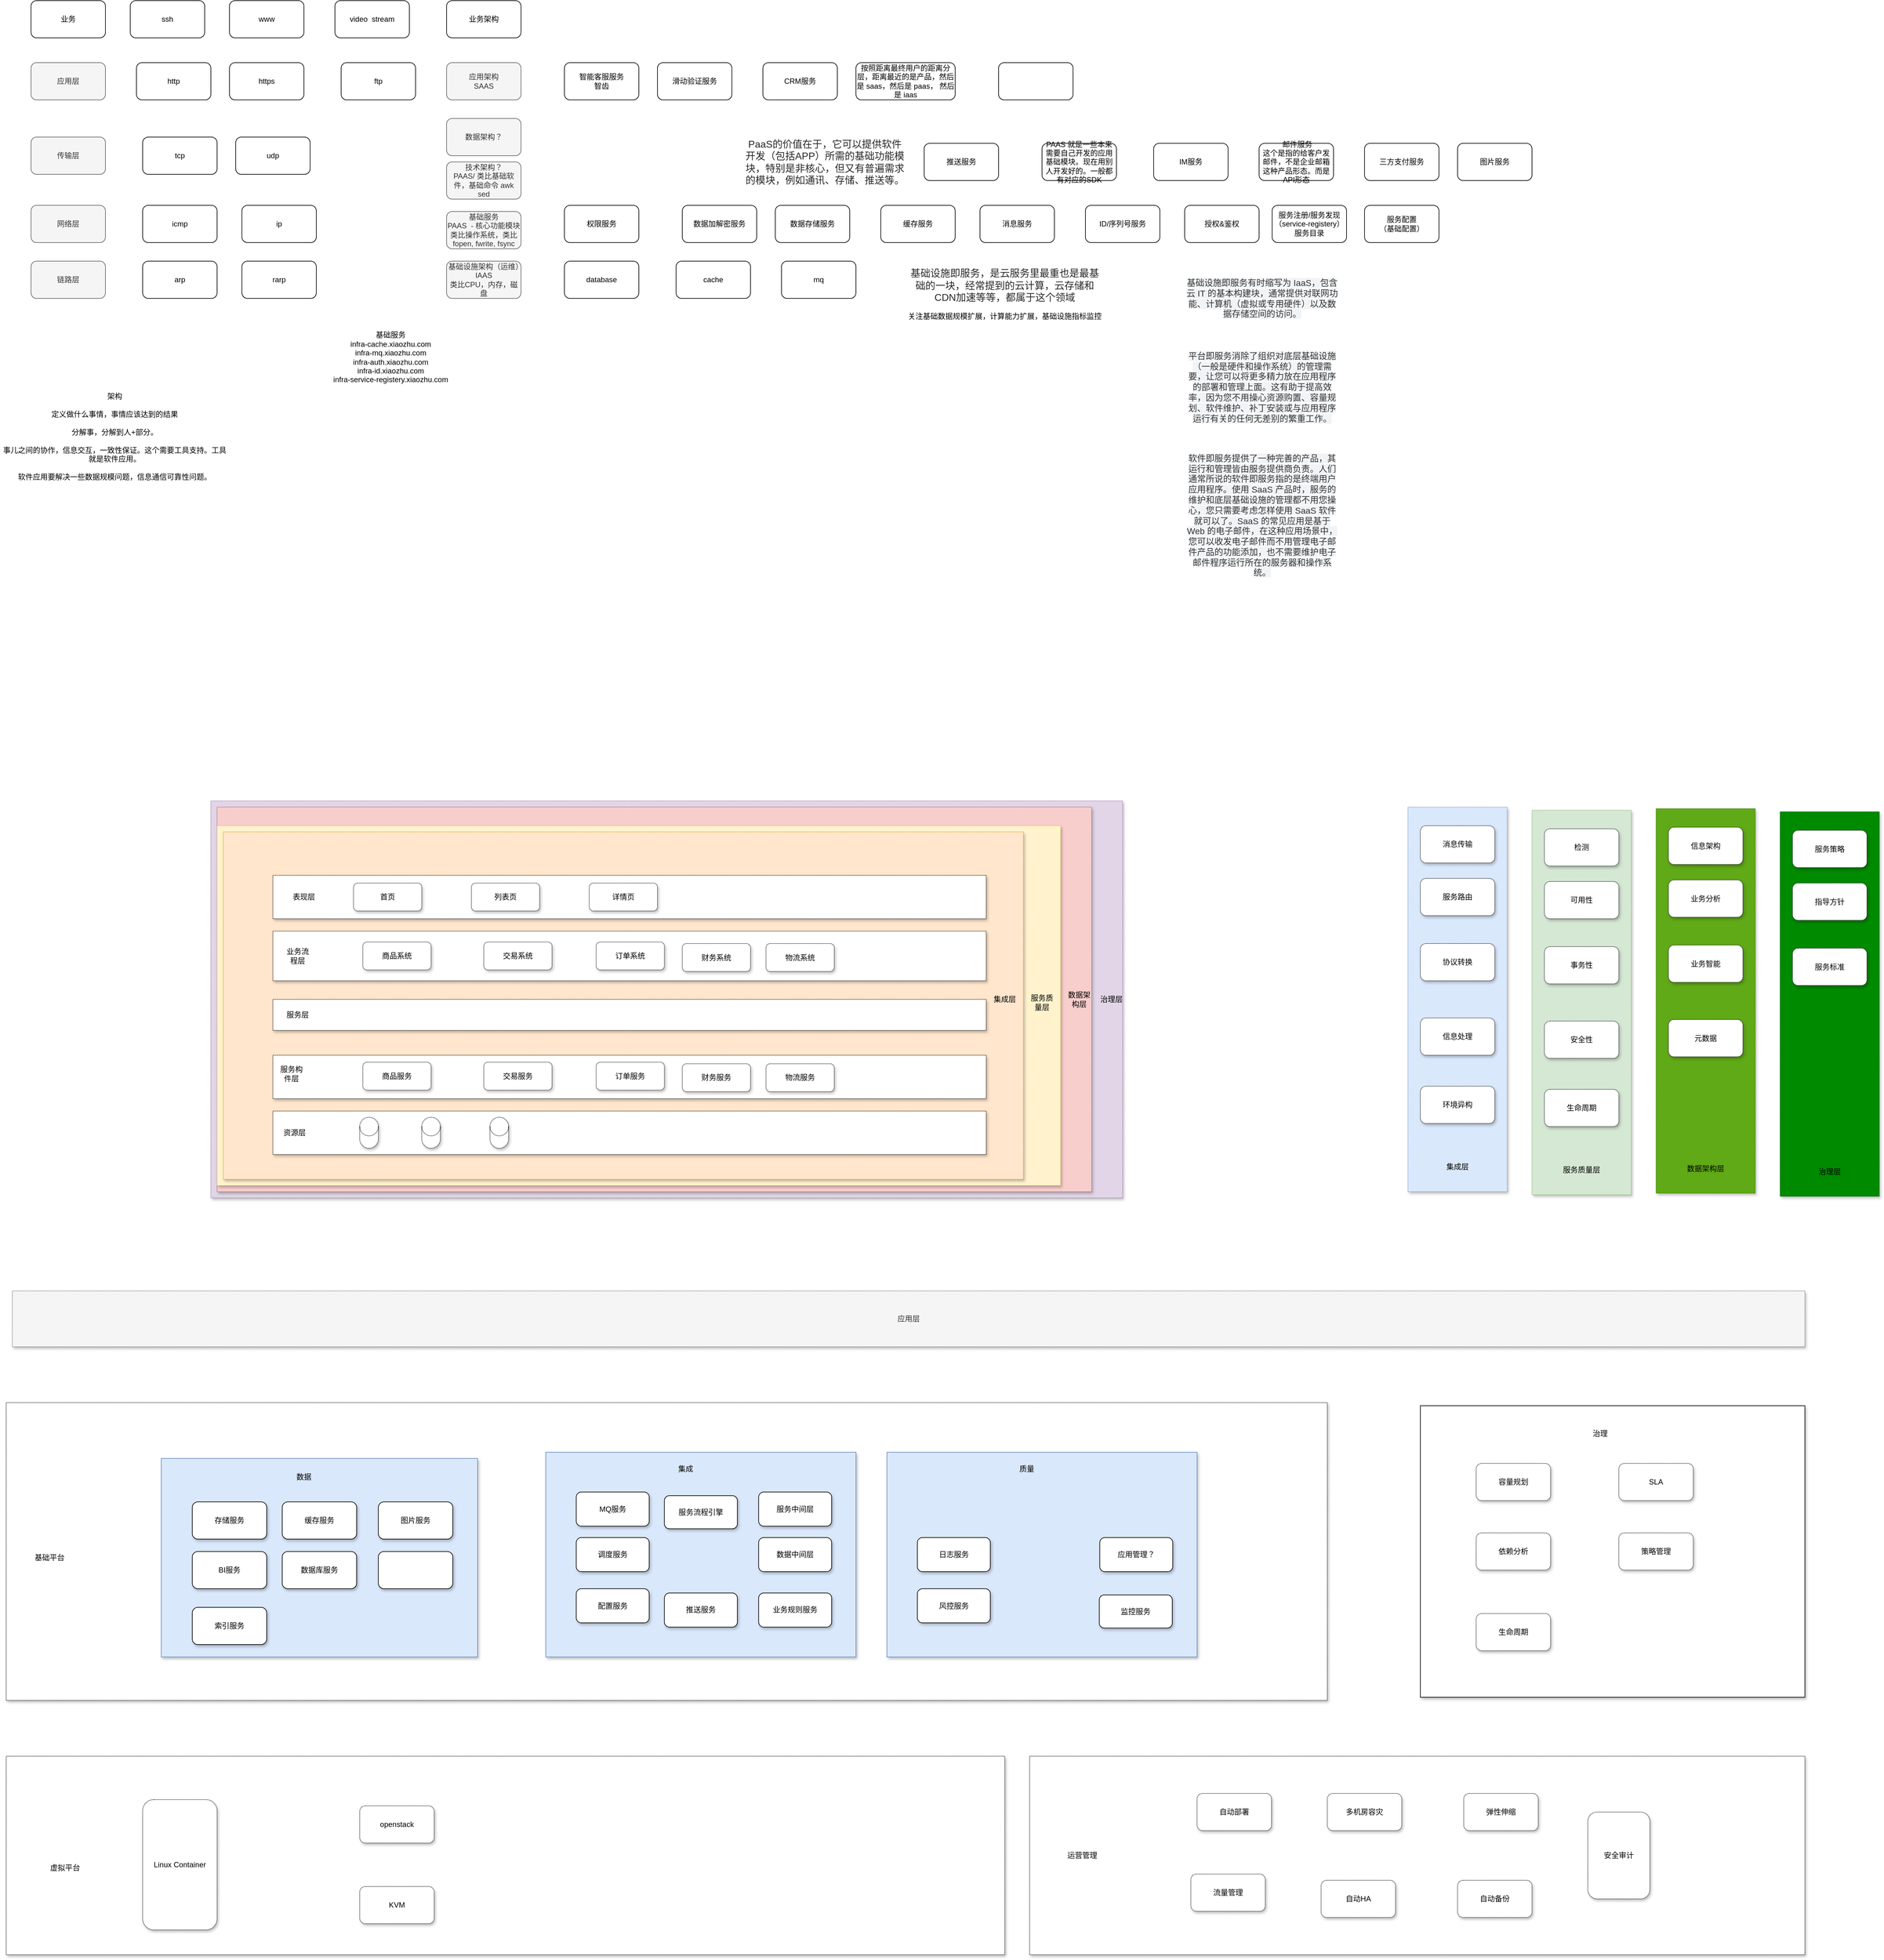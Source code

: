 <mxfile version="14.2.9" type="github">
  <diagram id="CqDLDWrJa-jndo9C78Bm" name="Page-1">
    <mxGraphModel dx="3784" dy="2364" grid="1" gridSize="10" guides="1" tooltips="1" connect="1" arrows="1" fold="1" page="1" pageScale="1" pageWidth="4681" pageHeight="3300" math="0" shadow="0">
      <root>
        <mxCell id="0" />
        <mxCell id="1" parent="0" />
        <mxCell id="Pd78XcrjypwUH82rMYjO-18" value="" style="rounded=0;whiteSpace=wrap;html=1;shadow=1;dashed=1;dashPattern=1 1;fillColor=#e1d5e7;strokeColor=#9673a6;" vertex="1" parent="1">
          <mxGeometry x="510" y="1360" width="1470" height="640" as="geometry" />
        </mxCell>
        <mxCell id="Pd78XcrjypwUH82rMYjO-16" value="" style="rounded=0;whiteSpace=wrap;html=1;shadow=1;dashed=1;dashPattern=1 1;fillColor=#f8cecc;strokeColor=#b85450;" vertex="1" parent="1">
          <mxGeometry x="520" y="1370" width="1410" height="620" as="geometry" />
        </mxCell>
        <mxCell id="Pd78XcrjypwUH82rMYjO-14" value="" style="rounded=0;whiteSpace=wrap;html=1;shadow=1;dashed=1;dashPattern=1 1;fillColor=#fff2cc;strokeColor=#d6b656;" vertex="1" parent="1">
          <mxGeometry x="520" y="1400" width="1360" height="580" as="geometry" />
        </mxCell>
        <mxCell id="Pd78XcrjypwUH82rMYjO-12" value="" style="rounded=0;whiteSpace=wrap;html=1;shadow=1;dashed=1;dashPattern=1 1;fillColor=#ffe6cc;strokeColor=#d79b00;" vertex="1" parent="1">
          <mxGeometry x="530" y="1410" width="1290" height="560" as="geometry" />
        </mxCell>
        <mxCell id="YhDQfuXq99wy4Zmek8_1-92" value="" style="rounded=0;whiteSpace=wrap;html=1;shadow=1;dashed=1;dashPattern=1 1;" parent="1" vertex="1">
          <mxGeometry x="180" y="2330" width="2130" height="480" as="geometry" />
        </mxCell>
        <mxCell id="YhDQfuXq99wy4Zmek8_1-1" value="业务" style="rounded=1;whiteSpace=wrap;html=1;" parent="1" vertex="1">
          <mxGeometry x="220" y="70" width="120" height="60" as="geometry" />
        </mxCell>
        <mxCell id="YhDQfuXq99wy4Zmek8_1-2" value="应用层" style="rounded=1;whiteSpace=wrap;html=1;fillColor=#f5f5f5;strokeColor=#666666;fontColor=#333333;" parent="1" vertex="1">
          <mxGeometry x="220" y="170" width="120" height="60" as="geometry" />
        </mxCell>
        <mxCell id="YhDQfuXq99wy4Zmek8_1-3" value="传输层" style="rounded=1;whiteSpace=wrap;html=1;fillColor=#f5f5f5;strokeColor=#666666;fontColor=#333333;" parent="1" vertex="1">
          <mxGeometry x="220" y="290" width="120" height="60" as="geometry" />
        </mxCell>
        <mxCell id="YhDQfuXq99wy4Zmek8_1-4" value="网络层" style="rounded=1;whiteSpace=wrap;html=1;fillColor=#f5f5f5;strokeColor=#666666;fontColor=#333333;" parent="1" vertex="1">
          <mxGeometry x="220" y="400" width="120" height="60" as="geometry" />
        </mxCell>
        <mxCell id="YhDQfuXq99wy4Zmek8_1-5" value="链路层" style="rounded=1;whiteSpace=wrap;html=1;fillColor=#f5f5f5;strokeColor=#666666;fontColor=#333333;" parent="1" vertex="1">
          <mxGeometry x="220" y="490" width="120" height="60" as="geometry" />
        </mxCell>
        <mxCell id="YhDQfuXq99wy4Zmek8_1-7" value="ssh" style="rounded=1;whiteSpace=wrap;html=1;" parent="1" vertex="1">
          <mxGeometry x="380" y="70" width="120" height="60" as="geometry" />
        </mxCell>
        <mxCell id="YhDQfuXq99wy4Zmek8_1-8" value="http" style="rounded=1;whiteSpace=wrap;html=1;" parent="1" vertex="1">
          <mxGeometry x="390" y="170" width="120" height="60" as="geometry" />
        </mxCell>
        <mxCell id="YhDQfuXq99wy4Zmek8_1-9" value="https" style="rounded=1;whiteSpace=wrap;html=1;" parent="1" vertex="1">
          <mxGeometry x="540" y="170" width="120" height="60" as="geometry" />
        </mxCell>
        <mxCell id="YhDQfuXq99wy4Zmek8_1-10" value="www" style="rounded=1;whiteSpace=wrap;html=1;" parent="1" vertex="1">
          <mxGeometry x="540" y="70" width="120" height="60" as="geometry" />
        </mxCell>
        <mxCell id="YhDQfuXq99wy4Zmek8_1-11" value="video&amp;nbsp; stream" style="rounded=1;whiteSpace=wrap;html=1;" parent="1" vertex="1">
          <mxGeometry x="710" y="70" width="120" height="60" as="geometry" />
        </mxCell>
        <mxCell id="YhDQfuXq99wy4Zmek8_1-12" value="tcp" style="rounded=1;whiteSpace=wrap;html=1;" parent="1" vertex="1">
          <mxGeometry x="400" y="290" width="120" height="60" as="geometry" />
        </mxCell>
        <mxCell id="YhDQfuXq99wy4Zmek8_1-13" value="udp" style="rounded=1;whiteSpace=wrap;html=1;" parent="1" vertex="1">
          <mxGeometry x="550" y="290" width="120" height="60" as="geometry" />
        </mxCell>
        <mxCell id="YhDQfuXq99wy4Zmek8_1-14" value="ftp" style="rounded=1;whiteSpace=wrap;html=1;" parent="1" vertex="1">
          <mxGeometry x="720" y="170" width="120" height="60" as="geometry" />
        </mxCell>
        <mxCell id="YhDQfuXq99wy4Zmek8_1-15" value="icmp" style="rounded=1;whiteSpace=wrap;html=1;" parent="1" vertex="1">
          <mxGeometry x="400" y="400" width="120" height="60" as="geometry" />
        </mxCell>
        <mxCell id="YhDQfuXq99wy4Zmek8_1-16" value="ip" style="rounded=1;whiteSpace=wrap;html=1;" parent="1" vertex="1">
          <mxGeometry x="560" y="400" width="120" height="60" as="geometry" />
        </mxCell>
        <mxCell id="YhDQfuXq99wy4Zmek8_1-17" value="arp" style="rounded=1;whiteSpace=wrap;html=1;" parent="1" vertex="1">
          <mxGeometry x="400" y="490" width="120" height="60" as="geometry" />
        </mxCell>
        <mxCell id="YhDQfuXq99wy4Zmek8_1-18" value="rarp" style="rounded=1;whiteSpace=wrap;html=1;" parent="1" vertex="1">
          <mxGeometry x="560" y="490" width="120" height="60" as="geometry" />
        </mxCell>
        <mxCell id="YhDQfuXq99wy4Zmek8_1-19" value="业务架构" style="rounded=1;whiteSpace=wrap;html=1;" parent="1" vertex="1">
          <mxGeometry x="890" y="70" width="120" height="60" as="geometry" />
        </mxCell>
        <mxCell id="YhDQfuXq99wy4Zmek8_1-20" value="应用架构&lt;br&gt;SAAS" style="rounded=1;whiteSpace=wrap;html=1;fillColor=#f5f5f5;strokeColor=#666666;fontColor=#333333;" parent="1" vertex="1">
          <mxGeometry x="890" y="170" width="120" height="60" as="geometry" />
        </mxCell>
        <mxCell id="YhDQfuXq99wy4Zmek8_1-21" value="数据架构？" style="rounded=1;whiteSpace=wrap;html=1;fillColor=#f5f5f5;strokeColor=#666666;fontColor=#333333;" parent="1" vertex="1">
          <mxGeometry x="890" y="260" width="120" height="60" as="geometry" />
        </mxCell>
        <mxCell id="YhDQfuXq99wy4Zmek8_1-22" value="技术架构？&lt;br&gt;PAAS/ 类比基础软件，基础命令 awk sed" style="rounded=1;whiteSpace=wrap;html=1;fillColor=#f5f5f5;strokeColor=#666666;fontColor=#333333;" parent="1" vertex="1">
          <mxGeometry x="890" y="330" width="120" height="60" as="geometry" />
        </mxCell>
        <mxCell id="YhDQfuXq99wy4Zmek8_1-23" value="基础设施架构（运维）IAAS&lt;br&gt;类比CPU，内存，磁盘" style="rounded=1;whiteSpace=wrap;html=1;fillColor=#f5f5f5;strokeColor=#666666;fontColor=#333333;" parent="1" vertex="1">
          <mxGeometry x="890" y="490" width="120" height="60" as="geometry" />
        </mxCell>
        <mxCell id="YhDQfuXq99wy4Zmek8_1-24" value="database" style="rounded=1;whiteSpace=wrap;html=1;" parent="1" vertex="1">
          <mxGeometry x="1080" y="490" width="120" height="60" as="geometry" />
        </mxCell>
        <mxCell id="YhDQfuXq99wy4Zmek8_1-25" value="mq" style="rounded=1;whiteSpace=wrap;html=1;" parent="1" vertex="1">
          <mxGeometry x="1430" y="490" width="120" height="60" as="geometry" />
        </mxCell>
        <mxCell id="YhDQfuXq99wy4Zmek8_1-26" value="cache" style="rounded=1;whiteSpace=wrap;html=1;" parent="1" vertex="1">
          <mxGeometry x="1260" y="490" width="120" height="60" as="geometry" />
        </mxCell>
        <mxCell id="YhDQfuXq99wy4Zmek8_1-27" value="权限服务" style="rounded=1;whiteSpace=wrap;html=1;" parent="1" vertex="1">
          <mxGeometry x="1080" y="400" width="120" height="60" as="geometry" />
        </mxCell>
        <mxCell id="YhDQfuXq99wy4Zmek8_1-28" value="&lt;div&gt;架构&lt;/div&gt;&lt;div&gt;&lt;br&gt;&lt;/div&gt;&lt;div&gt;定义做什么事情，事情应该达到的结果&lt;/div&gt;&lt;div&gt;&lt;br&gt;&lt;/div&gt;&lt;div&gt;分解事，分解到人+部分。&lt;/div&gt;&lt;div&gt;&lt;br&gt;&lt;/div&gt;&lt;div&gt;事儿之间的协作，信息交互，一致性保证。这个需要工具支持。工具就是软件应用。&lt;/div&gt;&lt;div&gt;&lt;br&gt;&lt;/div&gt;&lt;div&gt;软件应用要解决一些数据规模问题，信息通信可靠性问题。&lt;/div&gt;&lt;div&gt;&lt;br&gt;&lt;/div&gt;" style="text;html=1;strokeColor=none;fillColor=none;align=center;verticalAlign=middle;whiteSpace=wrap;rounded=0;" parent="1" vertex="1">
          <mxGeometry x="170" y="680" width="370" height="200" as="geometry" />
        </mxCell>
        <mxCell id="YhDQfuXq99wy4Zmek8_1-29" value="数据加解密服务" style="rounded=1;whiteSpace=wrap;html=1;" parent="1" vertex="1">
          <mxGeometry x="1270" y="400" width="120" height="60" as="geometry" />
        </mxCell>
        <mxCell id="YhDQfuXq99wy4Zmek8_1-30" value="缓存服务" style="rounded=1;whiteSpace=wrap;html=1;" parent="1" vertex="1">
          <mxGeometry x="1590" y="400" width="120" height="60" as="geometry" />
        </mxCell>
        <mxCell id="YhDQfuXq99wy4Zmek8_1-31" value="数据存储服务" style="rounded=1;whiteSpace=wrap;html=1;" parent="1" vertex="1">
          <mxGeometry x="1420" y="400" width="120" height="60" as="geometry" />
        </mxCell>
        <mxCell id="YhDQfuXq99wy4Zmek8_1-32" value="消息服务" style="rounded=1;whiteSpace=wrap;html=1;" parent="1" vertex="1">
          <mxGeometry x="1750" y="400" width="120" height="60" as="geometry" />
        </mxCell>
        <mxCell id="YhDQfuXq99wy4Zmek8_1-33" value="ID/序列号服务" style="rounded=1;whiteSpace=wrap;html=1;" parent="1" vertex="1">
          <mxGeometry x="1920" y="400" width="120" height="60" as="geometry" />
        </mxCell>
        <mxCell id="YhDQfuXq99wy4Zmek8_1-34" value="授权&amp;amp;鉴权" style="rounded=1;whiteSpace=wrap;html=1;" parent="1" vertex="1">
          <mxGeometry x="2080" y="400" width="120" height="60" as="geometry" />
        </mxCell>
        <mxCell id="YhDQfuXq99wy4Zmek8_1-35" value="服务注册/服务发现（service-registery）&lt;br&gt;服务目录" style="rounded=1;whiteSpace=wrap;html=1;" parent="1" vertex="1">
          <mxGeometry x="2221" y="400" width="120" height="60" as="geometry" />
        </mxCell>
        <mxCell id="YhDQfuXq99wy4Zmek8_1-36" value="服务配置&lt;br&gt;（基础配置）" style="rounded=1;whiteSpace=wrap;html=1;" parent="1" vertex="1">
          <mxGeometry x="2370" y="400" width="120" height="60" as="geometry" />
        </mxCell>
        <mxCell id="YhDQfuXq99wy4Zmek8_1-37" value="&lt;div&gt;基础服务&lt;/div&gt;&lt;div&gt;infra-cache.xiaozhu.com&lt;/div&gt;&lt;div&gt;infra-mq.xiaozhu.com&lt;/div&gt;&lt;div&gt;infra-auth.xiaozhu.com&lt;/div&gt;&lt;div&gt;infra-id.xiaozhu.com&lt;/div&gt;&lt;div&gt;infra-service-registery.xiaozhu.com&lt;/div&gt;" style="text;html=1;strokeColor=none;fillColor=none;align=center;verticalAlign=middle;whiteSpace=wrap;rounded=0;" parent="1" vertex="1">
          <mxGeometry x="660" y="570" width="280" height="150" as="geometry" />
        </mxCell>
        <mxCell id="YhDQfuXq99wy4Zmek8_1-38" value="基础服务&lt;br&gt;PAAS&amp;nbsp; - 核心功能模块 类比操作系统，类比 fopen, fwrite, fsync" style="rounded=1;whiteSpace=wrap;html=1;fillColor=#f5f5f5;strokeColor=#666666;fontColor=#333333;" parent="1" vertex="1">
          <mxGeometry x="890" y="410" width="120" height="60" as="geometry" />
        </mxCell>
        <mxCell id="YhDQfuXq99wy4Zmek8_1-39" value="&lt;span style=&quot;color: rgba(0 , 0 , 0 , 0.84) ; font-family: &amp;#34;pingfang sc&amp;#34; , &amp;#34;hiragino sans gb&amp;#34; , &amp;#34;microsoft yahei&amp;#34; , &amp;#34;stheiti&amp;#34; , &amp;#34;wenquanyi micro hei&amp;#34; , &amp;#34;helvetica&amp;#34; , &amp;#34;arial&amp;#34; , sans-serif ; font-size: medium ; background-color: rgb(255 , 255 , 255)&quot;&gt;基础设施即服务，是云服务里最重也是最基础的一块，经常提到的云计算，云存储和CDN加速等等，都属于这个领域&lt;br&gt;&lt;/span&gt;&lt;br&gt;关注基础数据规模扩展，计算能力扩展，基础设施指标监控" style="text;html=1;strokeColor=none;fillColor=none;align=center;verticalAlign=middle;whiteSpace=wrap;rounded=0;" parent="1" vertex="1">
          <mxGeometry x="1630" y="490" width="320" height="105" as="geometry" />
        </mxCell>
        <mxCell id="YhDQfuXq99wy4Zmek8_1-41" value="三方支付服务" style="rounded=1;whiteSpace=wrap;html=1;" parent="1" vertex="1">
          <mxGeometry x="2370" y="300" width="120" height="60" as="geometry" />
        </mxCell>
        <mxCell id="YhDQfuXq99wy4Zmek8_1-42" value="智能客服服务&lt;br&gt;智齿" style="rounded=1;whiteSpace=wrap;html=1;" parent="1" vertex="1">
          <mxGeometry x="1080" y="170" width="120" height="60" as="geometry" />
        </mxCell>
        <mxCell id="YhDQfuXq99wy4Zmek8_1-43" value="滑动验证服务" style="rounded=1;whiteSpace=wrap;html=1;" parent="1" vertex="1">
          <mxGeometry x="1230" y="170" width="120" height="60" as="geometry" />
        </mxCell>
        <mxCell id="YhDQfuXq99wy4Zmek8_1-44" value="&amp;nbsp;邮件服务&lt;br&gt;这个是指的给客户发邮件，不是企业邮箱这种产品形态。而是API形态&lt;br&gt;" style="rounded=1;whiteSpace=wrap;html=1;" parent="1" vertex="1">
          <mxGeometry x="2200" y="300" width="120" height="60" as="geometry" />
        </mxCell>
        <mxCell id="YhDQfuXq99wy4Zmek8_1-45" value="IM服务" style="rounded=1;whiteSpace=wrap;html=1;" parent="1" vertex="1">
          <mxGeometry x="2030" y="300" width="120" height="60" as="geometry" />
        </mxCell>
        <mxCell id="YhDQfuXq99wy4Zmek8_1-46" value="PAAS 就是一些本来需要自己开发的应用基础模块。现在用别人开发好的。一般都有对应的SDK&lt;br&gt;" style="rounded=1;whiteSpace=wrap;html=1;" parent="1" vertex="1">
          <mxGeometry x="1850" y="300" width="120" height="60" as="geometry" />
        </mxCell>
        <mxCell id="YhDQfuXq99wy4Zmek8_1-47" value="推送服务" style="rounded=1;whiteSpace=wrap;html=1;" parent="1" vertex="1">
          <mxGeometry x="1660" y="300" width="120" height="60" as="geometry" />
        </mxCell>
        <mxCell id="YhDQfuXq99wy4Zmek8_1-48" value="CRM服务" style="rounded=1;whiteSpace=wrap;html=1;" parent="1" vertex="1">
          <mxGeometry x="1400" y="170" width="120" height="60" as="geometry" />
        </mxCell>
        <mxCell id="YhDQfuXq99wy4Zmek8_1-49" value="按照距离最终用户的距离分层，距离最近的是产品，然后是 saas，然后是 paas， 然后是 iaas&lt;br&gt;" style="rounded=1;whiteSpace=wrap;html=1;" parent="1" vertex="1">
          <mxGeometry x="1550" y="170" width="160" height="60" as="geometry" />
        </mxCell>
        <mxCell id="YhDQfuXq99wy4Zmek8_1-50" value="&lt;span style=&quot;color: rgba(0 , 0 , 0 , 0.84) ; font-family: &amp;#34;pingfang sc&amp;#34; , &amp;#34;hiragino sans gb&amp;#34; , &amp;#34;microsoft yahei&amp;#34; , &amp;#34;stheiti&amp;#34; , &amp;#34;wenquanyi micro hei&amp;#34; , &amp;#34;helvetica&amp;#34; , &amp;#34;arial&amp;#34; , sans-serif ; font-size: medium ; background-color: rgb(255 , 255 , 255)&quot;&gt;PaaS的价值在于，它可以提供软件开发（包括APP）所需的基础功能模块，特别是非核心，但又有普遍需求的模块，例如通讯、存储、推送等。&lt;/span&gt;" style="text;html=1;strokeColor=none;fillColor=none;align=center;verticalAlign=middle;whiteSpace=wrap;rounded=0;" parent="1" vertex="1">
          <mxGeometry x="1370" y="320" width="260" height="20" as="geometry" />
        </mxCell>
        <mxCell id="YhDQfuXq99wy4Zmek8_1-51" value="&lt;span style=&quot;color: rgb(51 , 51 , 51) ; font-family: &amp;#34;helvetica&amp;#34; , &amp;#34;arial&amp;#34; , &amp;#34;microsoft yahei&amp;#34; , , &amp;#34;stxihei&amp;#34; , , sans-serif ; font-size: 14px ; background-color: rgb(241 , 244 , 246)&quot;&gt;基础设施即服务有时缩写为 IaaS，包含云 IT 的基本构建块，通常提供对联网功能、计算机（虚拟或专用硬件）以及数据存储空间的访问。&lt;/span&gt;" style="text;html=1;strokeColor=none;fillColor=none;align=center;verticalAlign=middle;whiteSpace=wrap;rounded=0;" parent="1" vertex="1">
          <mxGeometry x="2080" y="510" width="250" height="80" as="geometry" />
        </mxCell>
        <mxCell id="YhDQfuXq99wy4Zmek8_1-53" value="&lt;span style=&quot;color: rgb(51 , 51 , 51) ; font-family: &amp;#34;helvetica&amp;#34; , &amp;#34;arial&amp;#34; , &amp;#34;microsoft yahei&amp;#34; , , &amp;#34;stxihei&amp;#34; , , sans-serif ; font-size: 14px ; background-color: rgb(241 , 244 , 246)&quot;&gt;平台即服务消除了组织对底层基础设施（一般是硬件和操作系统）的管理需要，让您可以将更多精力放在应用程序的部署和管理上面。这有助于提高效率，因为您不用操心资源购置、容量规划、软件维护、补丁安装或与应用程序运行有关的任何无差别的繁重工作。&lt;/span&gt;" style="text;html=1;strokeColor=none;fillColor=none;align=center;verticalAlign=middle;whiteSpace=wrap;rounded=0;" parent="1" vertex="1">
          <mxGeometry x="2080" y="645" width="250" height="95" as="geometry" />
        </mxCell>
        <mxCell id="YhDQfuXq99wy4Zmek8_1-54" value="&lt;span style=&quot;color: rgb(51 , 51 , 51) ; font-family: &amp;#34;helvetica&amp;#34; , &amp;#34;arial&amp;#34; , &amp;#34;microsoft yahei&amp;#34; , , &amp;#34;stxihei&amp;#34; , , sans-serif ; font-size: 14px ; background-color: rgb(241 , 244 , 246)&quot;&gt;软件即服务提供了一种完善的产品，其运行和管理皆由服务提供商负责。人们通常所说的软件即服务指的是终端用户应用程序。使用 SaaS 产品时，服务的维护和底层基础设施的管理都不用您操心，您只需要考虑怎样使用 SaaS 软件就可以了。SaaS 的常见应用是基于 Web 的电子邮件，在这种应用场景中，您可以收发电子邮件而不用管理电子邮件产品的功能添加，也不需要维护电子邮件程序运行所在的服务器和操作系统。&lt;/span&gt;" style="text;html=1;strokeColor=none;fillColor=none;align=center;verticalAlign=middle;whiteSpace=wrap;rounded=0;" parent="1" vertex="1">
          <mxGeometry x="2080" y="830" width="250" height="140" as="geometry" />
        </mxCell>
        <mxCell id="YhDQfuXq99wy4Zmek8_1-55" value="" style="rounded=1;whiteSpace=wrap;html=1;" parent="1" vertex="1">
          <mxGeometry x="1780" y="170" width="120" height="60" as="geometry" />
        </mxCell>
        <mxCell id="YhDQfuXq99wy4Zmek8_1-57" value="图片服务" style="rounded=1;whiteSpace=wrap;html=1;" parent="1" vertex="1">
          <mxGeometry x="2520" y="300" width="120" height="60" as="geometry" />
        </mxCell>
        <mxCell id="YhDQfuXq99wy4Zmek8_1-77" value="" style="group;fillColor=#dae8fc;strokeColor=#6c8ebf;" parent="1" vertex="1" connectable="0">
          <mxGeometry x="430" y="2420" width="510" height="320" as="geometry" />
        </mxCell>
        <mxCell id="YhDQfuXq99wy4Zmek8_1-58" value="" style="rounded=0;whiteSpace=wrap;html=1;shadow=1;fillColor=#dae8fc;strokeColor=#6c8ebf;" parent="YhDQfuXq99wy4Zmek8_1-77" vertex="1">
          <mxGeometry width="510" height="320" as="geometry" />
        </mxCell>
        <mxCell id="YhDQfuXq99wy4Zmek8_1-59" value="存储服务" style="rounded=1;whiteSpace=wrap;html=1;shadow=1;" parent="YhDQfuXq99wy4Zmek8_1-77" vertex="1">
          <mxGeometry x="50" y="70" width="120" height="60" as="geometry" />
        </mxCell>
        <mxCell id="YhDQfuXq99wy4Zmek8_1-60" value="数据" style="text;html=1;strokeColor=none;fillColor=none;align=center;verticalAlign=middle;whiteSpace=wrap;rounded=0;shadow=1;" parent="YhDQfuXq99wy4Zmek8_1-77" vertex="1">
          <mxGeometry x="210" y="20" width="40" height="20" as="geometry" />
        </mxCell>
        <mxCell id="YhDQfuXq99wy4Zmek8_1-61" value="缓存服务" style="rounded=1;whiteSpace=wrap;html=1;shadow=1;" parent="YhDQfuXq99wy4Zmek8_1-77" vertex="1">
          <mxGeometry x="195" y="70" width="120" height="60" as="geometry" />
        </mxCell>
        <mxCell id="YhDQfuXq99wy4Zmek8_1-62" value="BI服务" style="rounded=1;whiteSpace=wrap;html=1;shadow=1;" parent="YhDQfuXq99wy4Zmek8_1-77" vertex="1">
          <mxGeometry x="50" y="150" width="120" height="60" as="geometry" />
        </mxCell>
        <mxCell id="YhDQfuXq99wy4Zmek8_1-63" value="数据库服务" style="rounded=1;whiteSpace=wrap;html=1;shadow=1;" parent="YhDQfuXq99wy4Zmek8_1-77" vertex="1">
          <mxGeometry x="195" y="150" width="120" height="60" as="geometry" />
        </mxCell>
        <mxCell id="YhDQfuXq99wy4Zmek8_1-64" value="图片服务" style="rounded=1;whiteSpace=wrap;html=1;shadow=1;" parent="YhDQfuXq99wy4Zmek8_1-77" vertex="1">
          <mxGeometry x="350" y="70" width="120" height="60" as="geometry" />
        </mxCell>
        <mxCell id="YhDQfuXq99wy4Zmek8_1-66" value="" style="rounded=1;whiteSpace=wrap;html=1;shadow=1;" parent="YhDQfuXq99wy4Zmek8_1-77" vertex="1">
          <mxGeometry x="350" y="150" width="120" height="60" as="geometry" />
        </mxCell>
        <mxCell id="YhDQfuXq99wy4Zmek8_1-67" value="索引服务" style="rounded=1;whiteSpace=wrap;html=1;shadow=1;" parent="YhDQfuXq99wy4Zmek8_1-77" vertex="1">
          <mxGeometry x="50" y="240" width="120" height="60" as="geometry" />
        </mxCell>
        <mxCell id="YhDQfuXq99wy4Zmek8_1-78" value="" style="group;fillColor=#dae8fc;strokeColor=#6c8ebf;" parent="1" vertex="1" connectable="0">
          <mxGeometry x="1050" y="2410" width="500" height="330" as="geometry" />
        </mxCell>
        <mxCell id="YhDQfuXq99wy4Zmek8_1-76" value="" style="rounded=0;whiteSpace=wrap;html=1;shadow=1;fillColor=#dae8fc;strokeColor=#6c8ebf;" parent="YhDQfuXq99wy4Zmek8_1-78" vertex="1">
          <mxGeometry width="500" height="330" as="geometry" />
        </mxCell>
        <mxCell id="YhDQfuXq99wy4Zmek8_1-68" value="MQ服务" style="rounded=1;whiteSpace=wrap;html=1;shadow=1;" parent="YhDQfuXq99wy4Zmek8_1-78" vertex="1">
          <mxGeometry x="49.02" y="64.167" width="117.647" height="55.0" as="geometry" />
        </mxCell>
        <mxCell id="YhDQfuXq99wy4Zmek8_1-69" value="集成" style="text;html=1;strokeColor=none;fillColor=none;align=center;verticalAlign=middle;whiteSpace=wrap;rounded=0;shadow=1;" parent="YhDQfuXq99wy4Zmek8_1-78" vertex="1">
          <mxGeometry x="205.882" y="18.333" width="39.216" height="18.333" as="geometry" />
        </mxCell>
        <mxCell id="YhDQfuXq99wy4Zmek8_1-70" value="业务规则服务" style="rounded=1;whiteSpace=wrap;html=1;shadow=1;" parent="YhDQfuXq99wy4Zmek8_1-78" vertex="1">
          <mxGeometry x="343.136" y="226.877" width="117.647" height="55.0" as="geometry" />
        </mxCell>
        <mxCell id="YhDQfuXq99wy4Zmek8_1-71" value="调度服务" style="rounded=1;whiteSpace=wrap;html=1;shadow=1;" parent="YhDQfuXq99wy4Zmek8_1-78" vertex="1">
          <mxGeometry x="49.02" y="137.5" width="117.647" height="55.0" as="geometry" />
        </mxCell>
        <mxCell id="YhDQfuXq99wy4Zmek8_1-72" value="推送服务" style="rounded=1;whiteSpace=wrap;html=1;shadow=1;" parent="YhDQfuXq99wy4Zmek8_1-78" vertex="1">
          <mxGeometry x="191.176" y="226.878" width="117.647" height="55.0" as="geometry" />
        </mxCell>
        <mxCell id="YhDQfuXq99wy4Zmek8_1-73" value="服务中间层" style="rounded=1;whiteSpace=wrap;html=1;shadow=1;" parent="YhDQfuXq99wy4Zmek8_1-78" vertex="1">
          <mxGeometry x="343.137" y="64.167" width="117.647" height="55.0" as="geometry" />
        </mxCell>
        <mxCell id="YhDQfuXq99wy4Zmek8_1-74" value="数据中间层" style="rounded=1;whiteSpace=wrap;html=1;shadow=1;" parent="YhDQfuXq99wy4Zmek8_1-78" vertex="1">
          <mxGeometry x="343.137" y="137.5" width="117.647" height="55.0" as="geometry" />
        </mxCell>
        <mxCell id="YhDQfuXq99wy4Zmek8_1-75" value="配置服务" style="rounded=1;whiteSpace=wrap;html=1;shadow=1;" parent="YhDQfuXq99wy4Zmek8_1-78" vertex="1">
          <mxGeometry x="49.02" y="220.0" width="117.647" height="55.0" as="geometry" />
        </mxCell>
        <mxCell id="YhDQfuXq99wy4Zmek8_1-79" value="服务流程引擎" style="rounded=1;whiteSpace=wrap;html=1;shadow=1;" parent="1" vertex="1">
          <mxGeometry x="1241.18" y="2480.002" width="117.647" height="53.333" as="geometry" />
        </mxCell>
        <mxCell id="YhDQfuXq99wy4Zmek8_1-80" value="" style="group;fillColor=#dae8fc;strokeColor=#6c8ebf;" parent="1" vertex="1" connectable="0">
          <mxGeometry x="1600" y="2410" width="500" height="330" as="geometry" />
        </mxCell>
        <mxCell id="YhDQfuXq99wy4Zmek8_1-81" value="" style="rounded=0;whiteSpace=wrap;html=1;shadow=1;fillColor=#dae8fc;strokeColor=#6c8ebf;" parent="YhDQfuXq99wy4Zmek8_1-80" vertex="1">
          <mxGeometry width="500" height="330" as="geometry" />
        </mxCell>
        <mxCell id="YhDQfuXq99wy4Zmek8_1-83" value="质量" style="text;html=1;strokeColor=none;fillColor=none;align=center;verticalAlign=middle;whiteSpace=wrap;rounded=0;shadow=1;" parent="YhDQfuXq99wy4Zmek8_1-80" vertex="1">
          <mxGeometry x="205.882" y="18.333" width="39.216" height="18.333" as="geometry" />
        </mxCell>
        <mxCell id="YhDQfuXq99wy4Zmek8_1-85" value="日志服务" style="rounded=1;whiteSpace=wrap;html=1;shadow=1;" parent="YhDQfuXq99wy4Zmek8_1-80" vertex="1">
          <mxGeometry x="49.02" y="137.5" width="117.647" height="55.0" as="geometry" />
        </mxCell>
        <mxCell id="YhDQfuXq99wy4Zmek8_1-88" value="应用管理？" style="rounded=1;whiteSpace=wrap;html=1;shadow=1;" parent="YhDQfuXq99wy4Zmek8_1-80" vertex="1">
          <mxGeometry x="343.137" y="137.5" width="117.647" height="55.0" as="geometry" />
        </mxCell>
        <mxCell id="YhDQfuXq99wy4Zmek8_1-89" value="风控服务" style="rounded=1;whiteSpace=wrap;html=1;shadow=1;" parent="YhDQfuXq99wy4Zmek8_1-80" vertex="1">
          <mxGeometry x="49.02" y="220.0" width="117.647" height="55.0" as="geometry" />
        </mxCell>
        <mxCell id="YhDQfuXq99wy4Zmek8_1-90" value="监控服务" style="rounded=1;whiteSpace=wrap;html=1;shadow=1;" parent="1" vertex="1">
          <mxGeometry x="1942.35" y="2640.002" width="117.647" height="53.333" as="geometry" />
        </mxCell>
        <mxCell id="YhDQfuXq99wy4Zmek8_1-93" value="基础平台" style="text;html=1;strokeColor=none;fillColor=none;align=center;verticalAlign=middle;whiteSpace=wrap;rounded=0;shadow=1;dashed=1;dashPattern=1 1;" parent="1" vertex="1">
          <mxGeometry x="210" y="2570" width="80" height="20" as="geometry" />
        </mxCell>
        <mxCell id="YhDQfuXq99wy4Zmek8_1-94" value="" style="rounded=0;whiteSpace=wrap;html=1;shadow=1;" parent="1" vertex="1">
          <mxGeometry x="2460" y="2335" width="620" height="470" as="geometry" />
        </mxCell>
        <mxCell id="YhDQfuXq99wy4Zmek8_1-95" value="容量规划" style="rounded=1;whiteSpace=wrap;html=1;shadow=1;dashed=1;dashPattern=1 1;" parent="1" vertex="1">
          <mxGeometry x="2550" y="2428" width="120" height="60" as="geometry" />
        </mxCell>
        <mxCell id="YhDQfuXq99wy4Zmek8_1-96" value="依赖分析" style="rounded=1;whiteSpace=wrap;html=1;shadow=1;dashed=1;dashPattern=1 1;" parent="1" vertex="1">
          <mxGeometry x="2550" y="2540" width="120" height="60" as="geometry" />
        </mxCell>
        <mxCell id="YhDQfuXq99wy4Zmek8_1-97" value="生命周期" style="rounded=1;whiteSpace=wrap;html=1;shadow=1;dashed=1;dashPattern=1 1;" parent="1" vertex="1">
          <mxGeometry x="2550" y="2670" width="120" height="60" as="geometry" />
        </mxCell>
        <mxCell id="YhDQfuXq99wy4Zmek8_1-98" value="SLA" style="rounded=1;whiteSpace=wrap;html=1;shadow=1;dashed=1;dashPattern=1 1;" parent="1" vertex="1">
          <mxGeometry x="2780" y="2428" width="120" height="60" as="geometry" />
        </mxCell>
        <mxCell id="YhDQfuXq99wy4Zmek8_1-99" value="策略管理" style="rounded=1;whiteSpace=wrap;html=1;shadow=1;dashed=1;dashPattern=1 1;" parent="1" vertex="1">
          <mxGeometry x="2780" y="2540" width="120" height="60" as="geometry" />
        </mxCell>
        <mxCell id="YhDQfuXq99wy4Zmek8_1-100" value="治理" style="text;html=1;strokeColor=none;fillColor=none;align=center;verticalAlign=middle;whiteSpace=wrap;rounded=0;shadow=1;dashed=1;dashPattern=1 1;" parent="1" vertex="1">
          <mxGeometry x="2730" y="2370" width="40" height="20" as="geometry" />
        </mxCell>
        <mxCell id="YhDQfuXq99wy4Zmek8_1-101" value="应用层" style="rounded=0;whiteSpace=wrap;html=1;shadow=1;dashed=1;dashPattern=1 1;fillColor=#f5f5f5;strokeColor=#666666;fontColor=#333333;" parent="1" vertex="1">
          <mxGeometry x="190" y="2150" width="2890" height="90" as="geometry" />
        </mxCell>
        <mxCell id="YhDQfuXq99wy4Zmek8_1-102" value="" style="rounded=0;whiteSpace=wrap;html=1;shadow=1;dashed=1;dashPattern=1 1;" parent="1" vertex="1">
          <mxGeometry x="180" y="2900" width="1610" height="320" as="geometry" />
        </mxCell>
        <mxCell id="YhDQfuXq99wy4Zmek8_1-103" value="虚拟平台" style="text;html=1;strokeColor=none;fillColor=none;align=center;verticalAlign=middle;whiteSpace=wrap;rounded=0;shadow=1;dashed=1;dashPattern=1 1;" parent="1" vertex="1">
          <mxGeometry x="250" y="3030" width="50" height="100" as="geometry" />
        </mxCell>
        <mxCell id="YhDQfuXq99wy4Zmek8_1-104" value="" style="rounded=0;whiteSpace=wrap;html=1;shadow=1;dashed=1;dashPattern=1 1;" parent="1" vertex="1">
          <mxGeometry x="1830" y="2900" width="1250" height="320" as="geometry" />
        </mxCell>
        <mxCell id="YhDQfuXq99wy4Zmek8_1-105" value="运营管理" style="text;html=1;strokeColor=none;fillColor=none;align=center;verticalAlign=middle;whiteSpace=wrap;rounded=0;shadow=1;dashed=1;dashPattern=1 1;" parent="1" vertex="1">
          <mxGeometry x="1880" y="3050" width="70" height="20" as="geometry" />
        </mxCell>
        <mxCell id="YhDQfuXq99wy4Zmek8_1-106" value="Linux Container" style="rounded=1;whiteSpace=wrap;html=1;shadow=1;dashed=1;dashPattern=1 1;" parent="1" vertex="1">
          <mxGeometry x="400" y="2970" width="120" height="210" as="geometry" />
        </mxCell>
        <mxCell id="YhDQfuXq99wy4Zmek8_1-107" value="openstack" style="rounded=1;whiteSpace=wrap;html=1;shadow=1;dashed=1;dashPattern=1 1;" parent="1" vertex="1">
          <mxGeometry x="750" y="2980" width="120" height="60" as="geometry" />
        </mxCell>
        <mxCell id="YhDQfuXq99wy4Zmek8_1-109" value="KVM" style="rounded=1;whiteSpace=wrap;html=1;shadow=1;dashed=1;dashPattern=1 1;" parent="1" vertex="1">
          <mxGeometry x="750" y="3110" width="120" height="60" as="geometry" />
        </mxCell>
        <mxCell id="YhDQfuXq99wy4Zmek8_1-111" value="自动部署" style="rounded=1;whiteSpace=wrap;html=1;shadow=1;dashed=1;dashPattern=1 1;" parent="1" vertex="1">
          <mxGeometry x="2100" y="2960" width="120" height="60" as="geometry" />
        </mxCell>
        <mxCell id="YhDQfuXq99wy4Zmek8_1-112" value="流量管理" style="rounded=1;whiteSpace=wrap;html=1;shadow=1;dashed=1;dashPattern=1 1;" parent="1" vertex="1">
          <mxGeometry x="2090" y="3090" width="120" height="60" as="geometry" />
        </mxCell>
        <mxCell id="YhDQfuXq99wy4Zmek8_1-113" value="自动HA" style="rounded=1;whiteSpace=wrap;html=1;shadow=1;dashed=1;dashPattern=1 1;" parent="1" vertex="1">
          <mxGeometry x="2300" y="3100" width="120" height="60" as="geometry" />
        </mxCell>
        <mxCell id="YhDQfuXq99wy4Zmek8_1-114" value="多机房容灾" style="rounded=1;whiteSpace=wrap;html=1;shadow=1;dashed=1;dashPattern=1 1;" parent="1" vertex="1">
          <mxGeometry x="2310" y="2960" width="120" height="60" as="geometry" />
        </mxCell>
        <mxCell id="YhDQfuXq99wy4Zmek8_1-115" value="弹性伸缩" style="rounded=1;whiteSpace=wrap;html=1;shadow=1;dashed=1;dashPattern=1 1;" parent="1" vertex="1">
          <mxGeometry x="2530" y="2960" width="120" height="60" as="geometry" />
        </mxCell>
        <mxCell id="YhDQfuXq99wy4Zmek8_1-116" value="自动备份" style="rounded=1;whiteSpace=wrap;html=1;shadow=1;dashed=1;dashPattern=1 1;" parent="1" vertex="1">
          <mxGeometry x="2520" y="3100" width="120" height="60" as="geometry" />
        </mxCell>
        <mxCell id="YhDQfuXq99wy4Zmek8_1-117" value="安全审计" style="rounded=1;whiteSpace=wrap;html=1;shadow=1;dashed=1;dashPattern=1 1;" parent="1" vertex="1">
          <mxGeometry x="2730" y="2990" width="100" height="140" as="geometry" />
        </mxCell>
        <mxCell id="Pd78XcrjypwUH82rMYjO-2" value="" style="rounded=0;whiteSpace=wrap;html=1;shadow=1;dashed=1;dashPattern=1 1;" vertex="1" parent="1">
          <mxGeometry x="610" y="1570" width="1150" height="80" as="geometry" />
        </mxCell>
        <mxCell id="Pd78XcrjypwUH82rMYjO-3" value="" style="rounded=0;whiteSpace=wrap;html=1;shadow=1;dashed=1;dashPattern=1 1;" vertex="1" parent="1">
          <mxGeometry x="610" y="1680" width="1150" height="50" as="geometry" />
        </mxCell>
        <mxCell id="Pd78XcrjypwUH82rMYjO-4" value="" style="rounded=0;whiteSpace=wrap;html=1;shadow=1;dashed=1;dashPattern=1 1;" vertex="1" parent="1">
          <mxGeometry x="610" y="1770" width="1150" height="70" as="geometry" />
        </mxCell>
        <mxCell id="Pd78XcrjypwUH82rMYjO-5" value="" style="rounded=0;whiteSpace=wrap;html=1;shadow=1;dashed=1;dashPattern=1 1;" vertex="1" parent="1">
          <mxGeometry x="610" y="1480" width="1150" height="70" as="geometry" />
        </mxCell>
        <mxCell id="Pd78XcrjypwUH82rMYjO-6" value="表现层" style="text;html=1;strokeColor=none;fillColor=none;align=center;verticalAlign=middle;whiteSpace=wrap;rounded=0;shadow=1;dashed=1;dashPattern=1 1;" vertex="1" parent="1">
          <mxGeometry x="640" y="1505" width="40" height="20" as="geometry" />
        </mxCell>
        <mxCell id="Pd78XcrjypwUH82rMYjO-7" value="业务流程层" style="text;html=1;strokeColor=none;fillColor=none;align=center;verticalAlign=middle;whiteSpace=wrap;rounded=0;shadow=1;dashed=1;dashPattern=1 1;" vertex="1" parent="1">
          <mxGeometry x="630" y="1600" width="40" height="20" as="geometry" />
        </mxCell>
        <mxCell id="Pd78XcrjypwUH82rMYjO-8" value="服务层" style="text;html=1;strokeColor=none;fillColor=none;align=center;verticalAlign=middle;whiteSpace=wrap;rounded=0;shadow=1;dashed=1;dashPattern=1 1;" vertex="1" parent="1">
          <mxGeometry x="630" y="1695" width="40" height="20" as="geometry" />
        </mxCell>
        <mxCell id="Pd78XcrjypwUH82rMYjO-9" value="服务构件层" style="text;html=1;strokeColor=none;fillColor=none;align=center;verticalAlign=middle;whiteSpace=wrap;rounded=0;shadow=1;dashed=1;dashPattern=1 1;" vertex="1" parent="1">
          <mxGeometry x="620" y="1790" width="40" height="20" as="geometry" />
        </mxCell>
        <mxCell id="Pd78XcrjypwUH82rMYjO-10" value="" style="rounded=0;whiteSpace=wrap;html=1;shadow=1;dashed=1;dashPattern=1 1;" vertex="1" parent="1">
          <mxGeometry x="610" y="1860" width="1150" height="70" as="geometry" />
        </mxCell>
        <mxCell id="Pd78XcrjypwUH82rMYjO-11" value="资源层" style="text;html=1;strokeColor=none;fillColor=none;align=center;verticalAlign=middle;whiteSpace=wrap;rounded=0;shadow=1;dashed=1;dashPattern=1 1;" vertex="1" parent="1">
          <mxGeometry x="625" y="1885" width="40" height="20" as="geometry" />
        </mxCell>
        <mxCell id="Pd78XcrjypwUH82rMYjO-13" value="集成层" style="text;html=1;strokeColor=none;fillColor=none;align=center;verticalAlign=middle;whiteSpace=wrap;rounded=0;shadow=1;dashed=1;dashPattern=1 1;" vertex="1" parent="1">
          <mxGeometry x="1770" y="1670" width="40" height="20" as="geometry" />
        </mxCell>
        <mxCell id="Pd78XcrjypwUH82rMYjO-15" value="服务质量层" style="text;html=1;strokeColor=none;fillColor=none;align=center;verticalAlign=middle;whiteSpace=wrap;rounded=0;shadow=1;dashed=1;dashPattern=1 1;" vertex="1" parent="1">
          <mxGeometry x="1830" y="1675" width="40" height="20" as="geometry" />
        </mxCell>
        <mxCell id="Pd78XcrjypwUH82rMYjO-17" value="数据架构层" style="text;html=1;strokeColor=none;fillColor=none;align=center;verticalAlign=middle;whiteSpace=wrap;rounded=0;shadow=1;dashed=1;dashPattern=1 1;" vertex="1" parent="1">
          <mxGeometry x="1890" y="1670" width="40" height="20" as="geometry" />
        </mxCell>
        <mxCell id="Pd78XcrjypwUH82rMYjO-19" value="治理层" style="text;html=1;strokeColor=none;fillColor=none;align=center;verticalAlign=middle;whiteSpace=wrap;rounded=0;shadow=1;dashed=1;dashPattern=1 1;" vertex="1" parent="1">
          <mxGeometry x="1942.35" y="1670" width="40" height="20" as="geometry" />
        </mxCell>
        <mxCell id="Pd78XcrjypwUH82rMYjO-21" value="首页" style="rounded=1;whiteSpace=wrap;html=1;shadow=1;dashed=1;dashPattern=1 1;" vertex="1" parent="1">
          <mxGeometry x="740" y="1492.5" width="110" height="45" as="geometry" />
        </mxCell>
        <mxCell id="Pd78XcrjypwUH82rMYjO-22" value="列表页" style="rounded=1;whiteSpace=wrap;html=1;shadow=1;dashed=1;dashPattern=1 1;" vertex="1" parent="1">
          <mxGeometry x="930" y="1492.5" width="110" height="45" as="geometry" />
        </mxCell>
        <mxCell id="Pd78XcrjypwUH82rMYjO-24" value="详情页" style="rounded=1;whiteSpace=wrap;html=1;shadow=1;dashed=1;dashPattern=1 1;" vertex="1" parent="1">
          <mxGeometry x="1120" y="1492.5" width="110" height="45" as="geometry" />
        </mxCell>
        <mxCell id="Pd78XcrjypwUH82rMYjO-26" value="商品系统" style="rounded=1;whiteSpace=wrap;html=1;shadow=1;dashed=1;dashPattern=1 1;" vertex="1" parent="1">
          <mxGeometry x="755" y="1587.5" width="110" height="45" as="geometry" />
        </mxCell>
        <mxCell id="Pd78XcrjypwUH82rMYjO-27" value="交易系统" style="rounded=1;whiteSpace=wrap;html=1;shadow=1;dashed=1;dashPattern=1 1;" vertex="1" parent="1">
          <mxGeometry x="950" y="1587.5" width="110" height="45" as="geometry" />
        </mxCell>
        <mxCell id="Pd78XcrjypwUH82rMYjO-28" value="订单系统" style="rounded=1;whiteSpace=wrap;html=1;shadow=1;dashed=1;dashPattern=1 1;" vertex="1" parent="1">
          <mxGeometry x="1131.18" y="1587.5" width="110" height="45" as="geometry" />
        </mxCell>
        <mxCell id="Pd78XcrjypwUH82rMYjO-29" value="财务系统" style="rounded=1;whiteSpace=wrap;html=1;shadow=1;dashed=1;dashPattern=1 1;" vertex="1" parent="1">
          <mxGeometry x="1270" y="1590" width="110" height="45" as="geometry" />
        </mxCell>
        <mxCell id="Pd78XcrjypwUH82rMYjO-30" value="物流系统" style="rounded=1;whiteSpace=wrap;html=1;shadow=1;dashed=1;dashPattern=1 1;" vertex="1" parent="1">
          <mxGeometry x="1405" y="1590" width="110" height="45" as="geometry" />
        </mxCell>
        <mxCell id="Pd78XcrjypwUH82rMYjO-31" value="商品服务" style="rounded=1;whiteSpace=wrap;html=1;shadow=1;dashed=1;dashPattern=1 1;" vertex="1" parent="1">
          <mxGeometry x="755" y="1781.25" width="110" height="45" as="geometry" />
        </mxCell>
        <mxCell id="Pd78XcrjypwUH82rMYjO-32" value="交易服务" style="rounded=1;whiteSpace=wrap;html=1;shadow=1;dashed=1;dashPattern=1 1;" vertex="1" parent="1">
          <mxGeometry x="950" y="1781.25" width="110" height="45" as="geometry" />
        </mxCell>
        <mxCell id="Pd78XcrjypwUH82rMYjO-33" value="订单服务" style="rounded=1;whiteSpace=wrap;html=1;shadow=1;dashed=1;dashPattern=1 1;" vertex="1" parent="1">
          <mxGeometry x="1131.18" y="1781.25" width="110" height="45" as="geometry" />
        </mxCell>
        <mxCell id="Pd78XcrjypwUH82rMYjO-34" value="财务服务" style="rounded=1;whiteSpace=wrap;html=1;shadow=1;dashed=1;dashPattern=1 1;" vertex="1" parent="1">
          <mxGeometry x="1270" y="1783.75" width="110" height="45" as="geometry" />
        </mxCell>
        <mxCell id="Pd78XcrjypwUH82rMYjO-35" value="物流服务" style="rounded=1;whiteSpace=wrap;html=1;shadow=1;dashed=1;dashPattern=1 1;" vertex="1" parent="1">
          <mxGeometry x="1405" y="1783.75" width="110" height="45" as="geometry" />
        </mxCell>
        <mxCell id="Pd78XcrjypwUH82rMYjO-36" value="" style="shape=cylinder3;whiteSpace=wrap;html=1;boundedLbl=1;backgroundOutline=1;size=15;shadow=1;dashed=1;dashPattern=1 1;" vertex="1" parent="1">
          <mxGeometry x="750" y="1870" width="30" height="50" as="geometry" />
        </mxCell>
        <mxCell id="Pd78XcrjypwUH82rMYjO-37" value="" style="shape=cylinder3;whiteSpace=wrap;html=1;boundedLbl=1;backgroundOutline=1;size=15;shadow=1;dashed=1;dashPattern=1 1;" vertex="1" parent="1">
          <mxGeometry x="850" y="1870" width="30" height="50" as="geometry" />
        </mxCell>
        <mxCell id="Pd78XcrjypwUH82rMYjO-38" value="" style="shape=cylinder3;whiteSpace=wrap;html=1;boundedLbl=1;backgroundOutline=1;size=15;shadow=1;dashed=1;dashPattern=1 1;" vertex="1" parent="1">
          <mxGeometry x="960" y="1870" width="30" height="50" as="geometry" />
        </mxCell>
        <mxCell id="Pd78XcrjypwUH82rMYjO-39" value="" style="rounded=0;whiteSpace=wrap;html=1;shadow=1;dashed=1;dashPattern=1 1;fillColor=#dae8fc;strokeColor=#6c8ebf;" vertex="1" parent="1">
          <mxGeometry x="2440" y="1370" width="160" height="620" as="geometry" />
        </mxCell>
        <mxCell id="Pd78XcrjypwUH82rMYjO-40" value="服务路由" style="rounded=1;whiteSpace=wrap;html=1;shadow=1;dashed=1;dashPattern=1 1;" vertex="1" parent="1">
          <mxGeometry x="2460" y="1485" width="120" height="60" as="geometry" />
        </mxCell>
        <mxCell id="Pd78XcrjypwUH82rMYjO-41" value="协议转换" style="rounded=1;whiteSpace=wrap;html=1;shadow=1;dashed=1;dashPattern=1 1;" vertex="1" parent="1">
          <mxGeometry x="2460" y="1590" width="120" height="60" as="geometry" />
        </mxCell>
        <mxCell id="Pd78XcrjypwUH82rMYjO-42" value="信息处理" style="rounded=1;whiteSpace=wrap;html=1;shadow=1;dashed=1;dashPattern=1 1;" vertex="1" parent="1">
          <mxGeometry x="2460" y="1710" width="120" height="60" as="geometry" />
        </mxCell>
        <mxCell id="Pd78XcrjypwUH82rMYjO-43" value="环境异构" style="rounded=1;whiteSpace=wrap;html=1;shadow=1;dashed=1;dashPattern=1 1;" vertex="1" parent="1">
          <mxGeometry x="2460" y="1820" width="120" height="60" as="geometry" />
        </mxCell>
        <mxCell id="Pd78XcrjypwUH82rMYjO-44" value="消息传输" style="rounded=1;whiteSpace=wrap;html=1;shadow=1;dashed=1;dashPattern=1 1;" vertex="1" parent="1">
          <mxGeometry x="2460" y="1400" width="120" height="60" as="geometry" />
        </mxCell>
        <mxCell id="Pd78XcrjypwUH82rMYjO-45" value="集成层" style="text;html=1;strokeColor=none;fillColor=none;align=center;verticalAlign=middle;whiteSpace=wrap;rounded=0;shadow=1;dashed=1;dashPattern=1 1;" vertex="1" parent="1">
          <mxGeometry x="2480" y="1930" width="80" height="40" as="geometry" />
        </mxCell>
        <mxCell id="Pd78XcrjypwUH82rMYjO-46" value="" style="rounded=0;whiteSpace=wrap;html=1;shadow=1;dashed=1;dashPattern=1 1;fillColor=#d5e8d4;strokeColor=#82b366;" vertex="1" parent="1">
          <mxGeometry x="2640" y="1375" width="160" height="620" as="geometry" />
        </mxCell>
        <mxCell id="Pd78XcrjypwUH82rMYjO-47" value="可用性" style="rounded=1;whiteSpace=wrap;html=1;shadow=1;dashed=1;dashPattern=1 1;" vertex="1" parent="1">
          <mxGeometry x="2660" y="1490" width="120" height="60" as="geometry" />
        </mxCell>
        <mxCell id="Pd78XcrjypwUH82rMYjO-48" value="事务性" style="rounded=1;whiteSpace=wrap;html=1;shadow=1;dashed=1;dashPattern=1 1;" vertex="1" parent="1">
          <mxGeometry x="2660" y="1595" width="120" height="60" as="geometry" />
        </mxCell>
        <mxCell id="Pd78XcrjypwUH82rMYjO-49" value="安全性" style="rounded=1;whiteSpace=wrap;html=1;shadow=1;dashed=1;dashPattern=1 1;" vertex="1" parent="1">
          <mxGeometry x="2660" y="1715" width="120" height="60" as="geometry" />
        </mxCell>
        <mxCell id="Pd78XcrjypwUH82rMYjO-50" value="生命周期" style="rounded=1;whiteSpace=wrap;html=1;shadow=1;dashed=1;dashPattern=1 1;" vertex="1" parent="1">
          <mxGeometry x="2660" y="1825" width="120" height="60" as="geometry" />
        </mxCell>
        <mxCell id="Pd78XcrjypwUH82rMYjO-51" value="检测" style="rounded=1;whiteSpace=wrap;html=1;shadow=1;dashed=1;dashPattern=1 1;" vertex="1" parent="1">
          <mxGeometry x="2660" y="1405" width="120" height="60" as="geometry" />
        </mxCell>
        <mxCell id="Pd78XcrjypwUH82rMYjO-52" value="服务质量层" style="text;html=1;strokeColor=none;fillColor=none;align=center;verticalAlign=middle;whiteSpace=wrap;rounded=0;shadow=1;dashed=1;dashPattern=1 1;" vertex="1" parent="1">
          <mxGeometry x="2680" y="1935" width="80" height="40" as="geometry" />
        </mxCell>
        <mxCell id="Pd78XcrjypwUH82rMYjO-53" value="" style="rounded=0;whiteSpace=wrap;html=1;shadow=1;dashed=1;dashPattern=1 1;fillColor=#60a917;strokeColor=#2D7600;fontColor=#ffffff;" vertex="1" parent="1">
          <mxGeometry x="2840" y="1372.5" width="160" height="620" as="geometry" />
        </mxCell>
        <mxCell id="Pd78XcrjypwUH82rMYjO-54" value="业务分析" style="rounded=1;whiteSpace=wrap;html=1;shadow=1;dashed=1;dashPattern=1 1;" vertex="1" parent="1">
          <mxGeometry x="2860" y="1487.5" width="120" height="60" as="geometry" />
        </mxCell>
        <mxCell id="Pd78XcrjypwUH82rMYjO-55" value="业务智能" style="rounded=1;whiteSpace=wrap;html=1;shadow=1;dashed=1;dashPattern=1 1;" vertex="1" parent="1">
          <mxGeometry x="2860" y="1592.5" width="120" height="60" as="geometry" />
        </mxCell>
        <mxCell id="Pd78XcrjypwUH82rMYjO-56" value="元数据" style="rounded=1;whiteSpace=wrap;html=1;shadow=1;dashed=1;dashPattern=1 1;" vertex="1" parent="1">
          <mxGeometry x="2860" y="1712.5" width="120" height="60" as="geometry" />
        </mxCell>
        <mxCell id="Pd78XcrjypwUH82rMYjO-58" value="信息架构" style="rounded=1;whiteSpace=wrap;html=1;shadow=1;dashed=1;dashPattern=1 1;" vertex="1" parent="1">
          <mxGeometry x="2860" y="1402.5" width="120" height="60" as="geometry" />
        </mxCell>
        <mxCell id="Pd78XcrjypwUH82rMYjO-59" value="数据架构层" style="text;html=1;strokeColor=none;fillColor=none;align=center;verticalAlign=middle;whiteSpace=wrap;rounded=0;shadow=1;dashed=1;dashPattern=1 1;" vertex="1" parent="1">
          <mxGeometry x="2880" y="1932.5" width="80" height="40" as="geometry" />
        </mxCell>
        <mxCell id="Pd78XcrjypwUH82rMYjO-60" value="" style="rounded=0;whiteSpace=wrap;html=1;shadow=1;dashed=1;dashPattern=1 1;fillColor=#008a00;strokeColor=#005700;fontColor=#ffffff;" vertex="1" parent="1">
          <mxGeometry x="3040" y="1377.5" width="160" height="620" as="geometry" />
        </mxCell>
        <mxCell id="Pd78XcrjypwUH82rMYjO-61" value="指导方针" style="rounded=1;whiteSpace=wrap;html=1;shadow=1;dashed=1;dashPattern=1 1;" vertex="1" parent="1">
          <mxGeometry x="3060" y="1492.5" width="120" height="60" as="geometry" />
        </mxCell>
        <mxCell id="Pd78XcrjypwUH82rMYjO-62" value="服务标准" style="rounded=1;whiteSpace=wrap;html=1;shadow=1;dashed=1;dashPattern=1 1;" vertex="1" parent="1">
          <mxGeometry x="3060" y="1597.5" width="120" height="60" as="geometry" />
        </mxCell>
        <mxCell id="Pd78XcrjypwUH82rMYjO-65" value="服务策略" style="rounded=1;whiteSpace=wrap;html=1;shadow=1;dashed=1;dashPattern=1 1;" vertex="1" parent="1">
          <mxGeometry x="3060" y="1407.5" width="120" height="60" as="geometry" />
        </mxCell>
        <mxCell id="Pd78XcrjypwUH82rMYjO-66" value="治理层" style="text;html=1;strokeColor=none;fillColor=none;align=center;verticalAlign=middle;whiteSpace=wrap;rounded=0;shadow=1;dashed=1;dashPattern=1 1;" vertex="1" parent="1">
          <mxGeometry x="3080" y="1937.5" width="80" height="40" as="geometry" />
        </mxCell>
      </root>
    </mxGraphModel>
  </diagram>
</mxfile>
